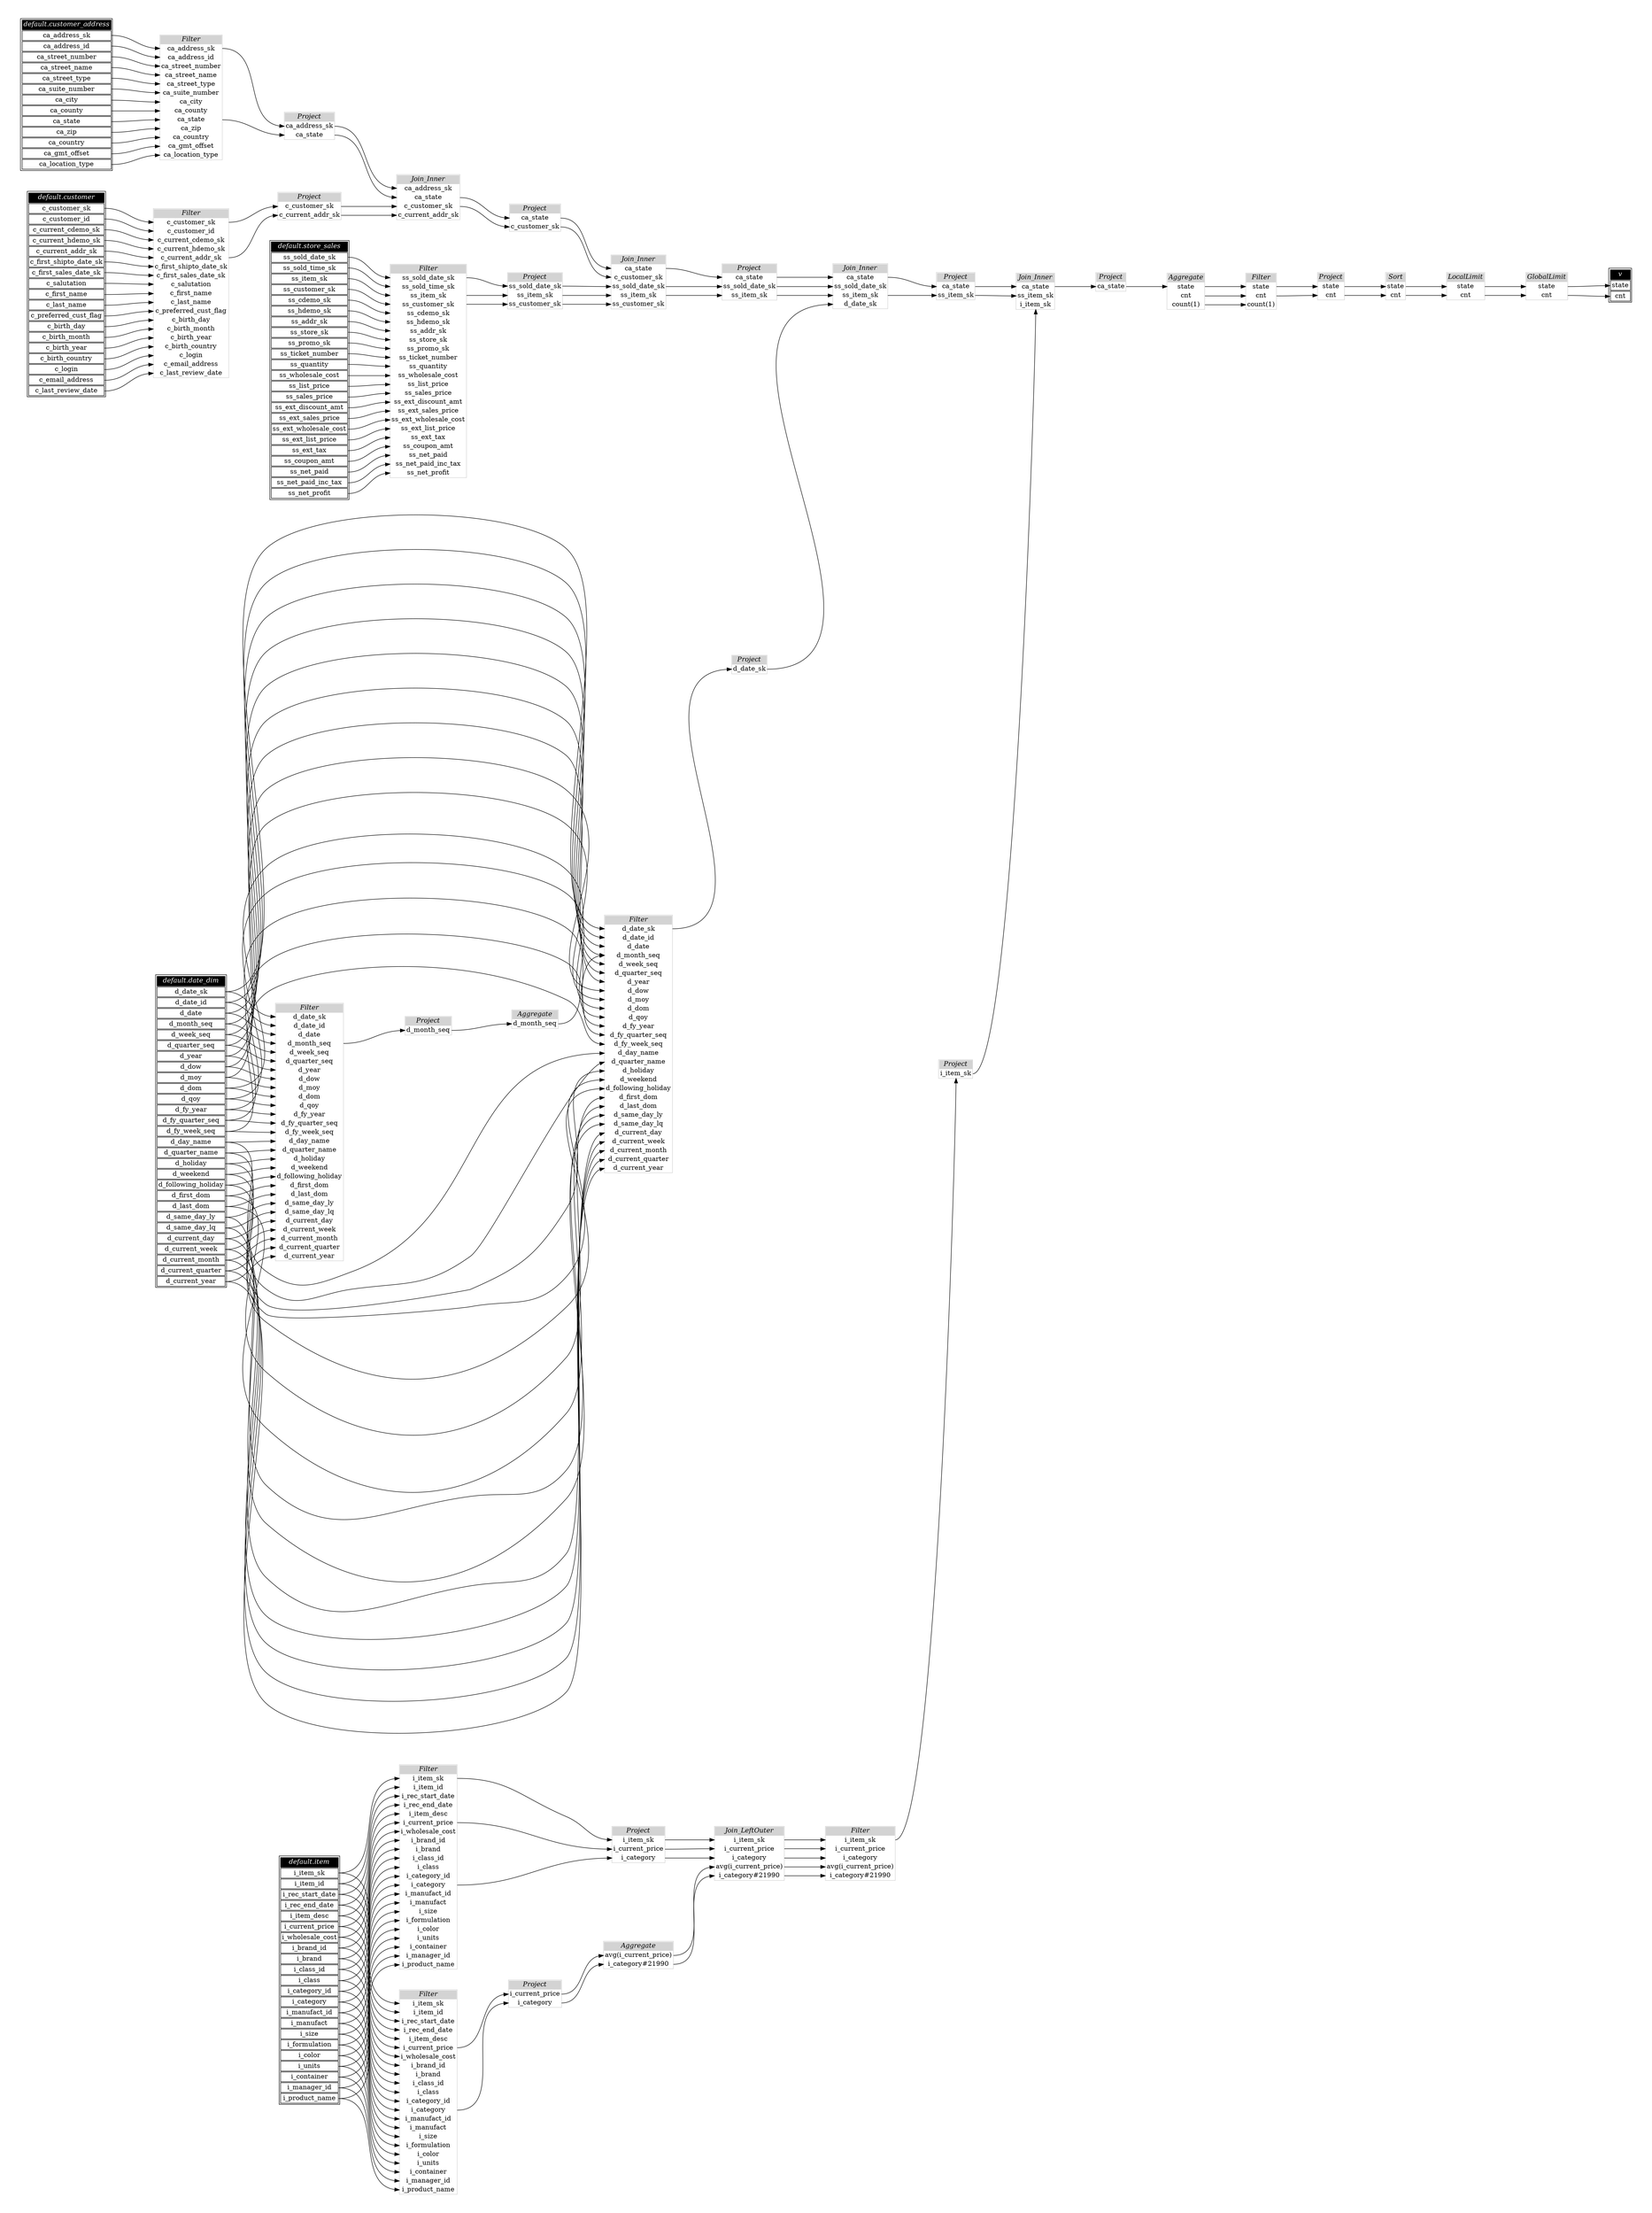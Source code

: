 // Automatically generated by TPCDSFlowTestSuite


digraph {
  graph [pad="0.5" nodesep="0.5" ranksep="1" fontname="Helvetica" rankdir=LR];
  node [shape=plaintext]

  
"Aggregate_310ad6c" [label=<
<table color="lightgray" border="1" cellborder="0" cellspacing="0">
  <tr><td bgcolor="lightgray" port="nodeName"><i>Aggregate</i></td></tr>
  <tr><td port="0">d_month_seq</td></tr>
</table>>];
     

"Aggregate_7702d2d" [label=<
<table color="lightgray" border="1" cellborder="0" cellspacing="0">
  <tr><td bgcolor="lightgray" port="nodeName"><i>Aggregate</i></td></tr>
  <tr><td port="0">state</td></tr>
<tr><td port="1">cnt</td></tr>
<tr><td port="2">count(1)</td></tr>
</table>>];
     

"Aggregate_a4796d6" [label=<
<table color="lightgray" border="1" cellborder="0" cellspacing="0">
  <tr><td bgcolor="lightgray" port="nodeName"><i>Aggregate</i></td></tr>
  <tr><td port="0">avg(i_current_price)</td></tr>
<tr><td port="1">i_category#21990</td></tr>
</table>>];
     

"Filter_04ecc8b" [label=<
<table color="lightgray" border="1" cellborder="0" cellspacing="0">
  <tr><td bgcolor="lightgray" port="nodeName"><i>Filter</i></td></tr>
  <tr><td port="0">i_item_sk</td></tr>
<tr><td port="1">i_item_id</td></tr>
<tr><td port="2">i_rec_start_date</td></tr>
<tr><td port="3">i_rec_end_date</td></tr>
<tr><td port="4">i_item_desc</td></tr>
<tr><td port="5">i_current_price</td></tr>
<tr><td port="6">i_wholesale_cost</td></tr>
<tr><td port="7">i_brand_id</td></tr>
<tr><td port="8">i_brand</td></tr>
<tr><td port="9">i_class_id</td></tr>
<tr><td port="10">i_class</td></tr>
<tr><td port="11">i_category_id</td></tr>
<tr><td port="12">i_category</td></tr>
<tr><td port="13">i_manufact_id</td></tr>
<tr><td port="14">i_manufact</td></tr>
<tr><td port="15">i_size</td></tr>
<tr><td port="16">i_formulation</td></tr>
<tr><td port="17">i_color</td></tr>
<tr><td port="18">i_units</td></tr>
<tr><td port="19">i_container</td></tr>
<tr><td port="20">i_manager_id</td></tr>
<tr><td port="21">i_product_name</td></tr>
</table>>];
     

"Filter_199b077" [label=<
<table color="lightgray" border="1" cellborder="0" cellspacing="0">
  <tr><td bgcolor="lightgray" port="nodeName"><i>Filter</i></td></tr>
  <tr><td port="0">i_item_sk</td></tr>
<tr><td port="1">i_current_price</td></tr>
<tr><td port="2">i_category</td></tr>
<tr><td port="3">avg(i_current_price)</td></tr>
<tr><td port="4">i_category#21990</td></tr>
</table>>];
     

"Filter_22e43f8" [label=<
<table color="lightgray" border="1" cellborder="0" cellspacing="0">
  <tr><td bgcolor="lightgray" port="nodeName"><i>Filter</i></td></tr>
  <tr><td port="0">state</td></tr>
<tr><td port="1">cnt</td></tr>
<tr><td port="2">count(1)</td></tr>
</table>>];
     

"Filter_2ad29f9" [label=<
<table color="lightgray" border="1" cellborder="0" cellspacing="0">
  <tr><td bgcolor="lightgray" port="nodeName"><i>Filter</i></td></tr>
  <tr><td port="0">ss_sold_date_sk</td></tr>
<tr><td port="1">ss_sold_time_sk</td></tr>
<tr><td port="2">ss_item_sk</td></tr>
<tr><td port="3">ss_customer_sk</td></tr>
<tr><td port="4">ss_cdemo_sk</td></tr>
<tr><td port="5">ss_hdemo_sk</td></tr>
<tr><td port="6">ss_addr_sk</td></tr>
<tr><td port="7">ss_store_sk</td></tr>
<tr><td port="8">ss_promo_sk</td></tr>
<tr><td port="9">ss_ticket_number</td></tr>
<tr><td port="10">ss_quantity</td></tr>
<tr><td port="11">ss_wholesale_cost</td></tr>
<tr><td port="12">ss_list_price</td></tr>
<tr><td port="13">ss_sales_price</td></tr>
<tr><td port="14">ss_ext_discount_amt</td></tr>
<tr><td port="15">ss_ext_sales_price</td></tr>
<tr><td port="16">ss_ext_wholesale_cost</td></tr>
<tr><td port="17">ss_ext_list_price</td></tr>
<tr><td port="18">ss_ext_tax</td></tr>
<tr><td port="19">ss_coupon_amt</td></tr>
<tr><td port="20">ss_net_paid</td></tr>
<tr><td port="21">ss_net_paid_inc_tax</td></tr>
<tr><td port="22">ss_net_profit</td></tr>
</table>>];
     

"Filter_3180809" [label=<
<table color="lightgray" border="1" cellborder="0" cellspacing="0">
  <tr><td bgcolor="lightgray" port="nodeName"><i>Filter</i></td></tr>
  <tr><td port="0">d_date_sk</td></tr>
<tr><td port="1">d_date_id</td></tr>
<tr><td port="2">d_date</td></tr>
<tr><td port="3">d_month_seq</td></tr>
<tr><td port="4">d_week_seq</td></tr>
<tr><td port="5">d_quarter_seq</td></tr>
<tr><td port="6">d_year</td></tr>
<tr><td port="7">d_dow</td></tr>
<tr><td port="8">d_moy</td></tr>
<tr><td port="9">d_dom</td></tr>
<tr><td port="10">d_qoy</td></tr>
<tr><td port="11">d_fy_year</td></tr>
<tr><td port="12">d_fy_quarter_seq</td></tr>
<tr><td port="13">d_fy_week_seq</td></tr>
<tr><td port="14">d_day_name</td></tr>
<tr><td port="15">d_quarter_name</td></tr>
<tr><td port="16">d_holiday</td></tr>
<tr><td port="17">d_weekend</td></tr>
<tr><td port="18">d_following_holiday</td></tr>
<tr><td port="19">d_first_dom</td></tr>
<tr><td port="20">d_last_dom</td></tr>
<tr><td port="21">d_same_day_ly</td></tr>
<tr><td port="22">d_same_day_lq</td></tr>
<tr><td port="23">d_current_day</td></tr>
<tr><td port="24">d_current_week</td></tr>
<tr><td port="25">d_current_month</td></tr>
<tr><td port="26">d_current_quarter</td></tr>
<tr><td port="27">d_current_year</td></tr>
</table>>];
     

"Filter_b471c43" [label=<
<table color="lightgray" border="1" cellborder="0" cellspacing="0">
  <tr><td bgcolor="lightgray" port="nodeName"><i>Filter</i></td></tr>
  <tr><td port="0">d_date_sk</td></tr>
<tr><td port="1">d_date_id</td></tr>
<tr><td port="2">d_date</td></tr>
<tr><td port="3">d_month_seq</td></tr>
<tr><td port="4">d_week_seq</td></tr>
<tr><td port="5">d_quarter_seq</td></tr>
<tr><td port="6">d_year</td></tr>
<tr><td port="7">d_dow</td></tr>
<tr><td port="8">d_moy</td></tr>
<tr><td port="9">d_dom</td></tr>
<tr><td port="10">d_qoy</td></tr>
<tr><td port="11">d_fy_year</td></tr>
<tr><td port="12">d_fy_quarter_seq</td></tr>
<tr><td port="13">d_fy_week_seq</td></tr>
<tr><td port="14">d_day_name</td></tr>
<tr><td port="15">d_quarter_name</td></tr>
<tr><td port="16">d_holiday</td></tr>
<tr><td port="17">d_weekend</td></tr>
<tr><td port="18">d_following_holiday</td></tr>
<tr><td port="19">d_first_dom</td></tr>
<tr><td port="20">d_last_dom</td></tr>
<tr><td port="21">d_same_day_ly</td></tr>
<tr><td port="22">d_same_day_lq</td></tr>
<tr><td port="23">d_current_day</td></tr>
<tr><td port="24">d_current_week</td></tr>
<tr><td port="25">d_current_month</td></tr>
<tr><td port="26">d_current_quarter</td></tr>
<tr><td port="27">d_current_year</td></tr>
</table>>];
     

"Filter_b99b721" [label=<
<table color="lightgray" border="1" cellborder="0" cellspacing="0">
  <tr><td bgcolor="lightgray" port="nodeName"><i>Filter</i></td></tr>
  <tr><td port="0">c_customer_sk</td></tr>
<tr><td port="1">c_customer_id</td></tr>
<tr><td port="2">c_current_cdemo_sk</td></tr>
<tr><td port="3">c_current_hdemo_sk</td></tr>
<tr><td port="4">c_current_addr_sk</td></tr>
<tr><td port="5">c_first_shipto_date_sk</td></tr>
<tr><td port="6">c_first_sales_date_sk</td></tr>
<tr><td port="7">c_salutation</td></tr>
<tr><td port="8">c_first_name</td></tr>
<tr><td port="9">c_last_name</td></tr>
<tr><td port="10">c_preferred_cust_flag</td></tr>
<tr><td port="11">c_birth_day</td></tr>
<tr><td port="12">c_birth_month</td></tr>
<tr><td port="13">c_birth_year</td></tr>
<tr><td port="14">c_birth_country</td></tr>
<tr><td port="15">c_login</td></tr>
<tr><td port="16">c_email_address</td></tr>
<tr><td port="17">c_last_review_date</td></tr>
</table>>];
     

"Filter_c4969d6" [label=<
<table color="lightgray" border="1" cellborder="0" cellspacing="0">
  <tr><td bgcolor="lightgray" port="nodeName"><i>Filter</i></td></tr>
  <tr><td port="0">i_item_sk</td></tr>
<tr><td port="1">i_item_id</td></tr>
<tr><td port="2">i_rec_start_date</td></tr>
<tr><td port="3">i_rec_end_date</td></tr>
<tr><td port="4">i_item_desc</td></tr>
<tr><td port="5">i_current_price</td></tr>
<tr><td port="6">i_wholesale_cost</td></tr>
<tr><td port="7">i_brand_id</td></tr>
<tr><td port="8">i_brand</td></tr>
<tr><td port="9">i_class_id</td></tr>
<tr><td port="10">i_class</td></tr>
<tr><td port="11">i_category_id</td></tr>
<tr><td port="12">i_category</td></tr>
<tr><td port="13">i_manufact_id</td></tr>
<tr><td port="14">i_manufact</td></tr>
<tr><td port="15">i_size</td></tr>
<tr><td port="16">i_formulation</td></tr>
<tr><td port="17">i_color</td></tr>
<tr><td port="18">i_units</td></tr>
<tr><td port="19">i_container</td></tr>
<tr><td port="20">i_manager_id</td></tr>
<tr><td port="21">i_product_name</td></tr>
</table>>];
     

"Filter_d9ffd28" [label=<
<table color="lightgray" border="1" cellborder="0" cellspacing="0">
  <tr><td bgcolor="lightgray" port="nodeName"><i>Filter</i></td></tr>
  <tr><td port="0">ca_address_sk</td></tr>
<tr><td port="1">ca_address_id</td></tr>
<tr><td port="2">ca_street_number</td></tr>
<tr><td port="3">ca_street_name</td></tr>
<tr><td port="4">ca_street_type</td></tr>
<tr><td port="5">ca_suite_number</td></tr>
<tr><td port="6">ca_city</td></tr>
<tr><td port="7">ca_county</td></tr>
<tr><td port="8">ca_state</td></tr>
<tr><td port="9">ca_zip</td></tr>
<tr><td port="10">ca_country</td></tr>
<tr><td port="11">ca_gmt_offset</td></tr>
<tr><td port="12">ca_location_type</td></tr>
</table>>];
     

"GlobalLimit_aec4da8" [label=<
<table color="lightgray" border="1" cellborder="0" cellspacing="0">
  <tr><td bgcolor="lightgray" port="nodeName"><i>GlobalLimit</i></td></tr>
  <tr><td port="0">state</td></tr>
<tr><td port="1">cnt</td></tr>
</table>>];
     

"Join_Inner_3ed09a8" [label=<
<table color="lightgray" border="1" cellborder="0" cellspacing="0">
  <tr><td bgcolor="lightgray" port="nodeName"><i>Join_Inner</i></td></tr>
  <tr><td port="0">ca_state</td></tr>
<tr><td port="1">ss_item_sk</td></tr>
<tr><td port="2">i_item_sk</td></tr>
</table>>];
     

"Join_Inner_60d80ca" [label=<
<table color="lightgray" border="1" cellborder="0" cellspacing="0">
  <tr><td bgcolor="lightgray" port="nodeName"><i>Join_Inner</i></td></tr>
  <tr><td port="0">ca_state</td></tr>
<tr><td port="1">c_customer_sk</td></tr>
<tr><td port="2">ss_sold_date_sk</td></tr>
<tr><td port="3">ss_item_sk</td></tr>
<tr><td port="4">ss_customer_sk</td></tr>
</table>>];
     

"Join_Inner_876bfe6" [label=<
<table color="lightgray" border="1" cellborder="0" cellspacing="0">
  <tr><td bgcolor="lightgray" port="nodeName"><i>Join_Inner</i></td></tr>
  <tr><td port="0">ca_address_sk</td></tr>
<tr><td port="1">ca_state</td></tr>
<tr><td port="2">c_customer_sk</td></tr>
<tr><td port="3">c_current_addr_sk</td></tr>
</table>>];
     

"Join_Inner_ae3f5e6" [label=<
<table color="lightgray" border="1" cellborder="0" cellspacing="0">
  <tr><td bgcolor="lightgray" port="nodeName"><i>Join_Inner</i></td></tr>
  <tr><td port="0">ca_state</td></tr>
<tr><td port="1">ss_sold_date_sk</td></tr>
<tr><td port="2">ss_item_sk</td></tr>
<tr><td port="3">d_date_sk</td></tr>
</table>>];
     

"Join_LeftOuter_a94c66c" [label=<
<table color="lightgray" border="1" cellborder="0" cellspacing="0">
  <tr><td bgcolor="lightgray" port="nodeName"><i>Join_LeftOuter</i></td></tr>
  <tr><td port="0">i_item_sk</td></tr>
<tr><td port="1">i_current_price</td></tr>
<tr><td port="2">i_category</td></tr>
<tr><td port="3">avg(i_current_price)</td></tr>
<tr><td port="4">i_category#21990</td></tr>
</table>>];
     

"LocalLimit_23c4527" [label=<
<table color="lightgray" border="1" cellborder="0" cellspacing="0">
  <tr><td bgcolor="lightgray" port="nodeName"><i>LocalLimit</i></td></tr>
  <tr><td port="0">state</td></tr>
<tr><td port="1">cnt</td></tr>
</table>>];
     

"Project_3e089bf" [label=<
<table color="lightgray" border="1" cellborder="0" cellspacing="0">
  <tr><td bgcolor="lightgray" port="nodeName"><i>Project</i></td></tr>
  <tr><td port="0">i_item_sk</td></tr>
<tr><td port="1">i_current_price</td></tr>
<tr><td port="2">i_category</td></tr>
</table>>];
     

"Project_52c853b" [label=<
<table color="lightgray" border="1" cellborder="0" cellspacing="0">
  <tr><td bgcolor="lightgray" port="nodeName"><i>Project</i></td></tr>
  <tr><td port="0">ca_state</td></tr>
</table>>];
     

"Project_54fdec5" [label=<
<table color="lightgray" border="1" cellborder="0" cellspacing="0">
  <tr><td bgcolor="lightgray" port="nodeName"><i>Project</i></td></tr>
  <tr><td port="0">c_customer_sk</td></tr>
<tr><td port="1">c_current_addr_sk</td></tr>
</table>>];
     

"Project_599b9d8" [label=<
<table color="lightgray" border="1" cellborder="0" cellspacing="0">
  <tr><td bgcolor="lightgray" port="nodeName"><i>Project</i></td></tr>
  <tr><td port="0">ss_sold_date_sk</td></tr>
<tr><td port="1">ss_item_sk</td></tr>
<tr><td port="2">ss_customer_sk</td></tr>
</table>>];
     

"Project_6126df5" [label=<
<table color="lightgray" border="1" cellborder="0" cellspacing="0">
  <tr><td bgcolor="lightgray" port="nodeName"><i>Project</i></td></tr>
  <tr><td port="0">ca_state</td></tr>
<tr><td port="1">c_customer_sk</td></tr>
</table>>];
     

"Project_75876e6" [label=<
<table color="lightgray" border="1" cellborder="0" cellspacing="0">
  <tr><td bgcolor="lightgray" port="nodeName"><i>Project</i></td></tr>
  <tr><td port="0">d_month_seq</td></tr>
</table>>];
     

"Project_77b15f8" [label=<
<table color="lightgray" border="1" cellborder="0" cellspacing="0">
  <tr><td bgcolor="lightgray" port="nodeName"><i>Project</i></td></tr>
  <tr><td port="0">i_item_sk</td></tr>
</table>>];
     

"Project_8db9681" [label=<
<table color="lightgray" border="1" cellborder="0" cellspacing="0">
  <tr><td bgcolor="lightgray" port="nodeName"><i>Project</i></td></tr>
  <tr><td port="0">ca_state</td></tr>
<tr><td port="1">ss_item_sk</td></tr>
</table>>];
     

"Project_8f46714" [label=<
<table color="lightgray" border="1" cellborder="0" cellspacing="0">
  <tr><td bgcolor="lightgray" port="nodeName"><i>Project</i></td></tr>
  <tr><td port="0">ca_state</td></tr>
<tr><td port="1">ss_sold_date_sk</td></tr>
<tr><td port="2">ss_item_sk</td></tr>
</table>>];
     

"Project_99a678f" [label=<
<table color="lightgray" border="1" cellborder="0" cellspacing="0">
  <tr><td bgcolor="lightgray" port="nodeName"><i>Project</i></td></tr>
  <tr><td port="0">i_current_price</td></tr>
<tr><td port="1">i_category</td></tr>
</table>>];
     

"Project_a3f4a66" [label=<
<table color="lightgray" border="1" cellborder="0" cellspacing="0">
  <tr><td bgcolor="lightgray" port="nodeName"><i>Project</i></td></tr>
  <tr><td port="0">state</td></tr>
<tr><td port="1">cnt</td></tr>
</table>>];
     

"Project_b961902" [label=<
<table color="lightgray" border="1" cellborder="0" cellspacing="0">
  <tr><td bgcolor="lightgray" port="nodeName"><i>Project</i></td></tr>
  <tr><td port="0">d_date_sk</td></tr>
</table>>];
     

"Project_fbcf30c" [label=<
<table color="lightgray" border="1" cellborder="0" cellspacing="0">
  <tr><td bgcolor="lightgray" port="nodeName"><i>Project</i></td></tr>
  <tr><td port="0">ca_address_sk</td></tr>
<tr><td port="1">ca_state</td></tr>
</table>>];
     

"Sort_dcc502d" [label=<
<table color="lightgray" border="1" cellborder="0" cellspacing="0">
  <tr><td bgcolor="lightgray" port="nodeName"><i>Sort</i></td></tr>
  <tr><td port="0">state</td></tr>
<tr><td port="1">cnt</td></tr>
</table>>];
     

"default.customer" [color="black" label=<
<table>
  <tr><td bgcolor="black" port="nodeName"><i><font color="white">default.customer</font></i></td></tr>
  <tr><td port="0">c_customer_sk</td></tr>
<tr><td port="1">c_customer_id</td></tr>
<tr><td port="2">c_current_cdemo_sk</td></tr>
<tr><td port="3">c_current_hdemo_sk</td></tr>
<tr><td port="4">c_current_addr_sk</td></tr>
<tr><td port="5">c_first_shipto_date_sk</td></tr>
<tr><td port="6">c_first_sales_date_sk</td></tr>
<tr><td port="7">c_salutation</td></tr>
<tr><td port="8">c_first_name</td></tr>
<tr><td port="9">c_last_name</td></tr>
<tr><td port="10">c_preferred_cust_flag</td></tr>
<tr><td port="11">c_birth_day</td></tr>
<tr><td port="12">c_birth_month</td></tr>
<tr><td port="13">c_birth_year</td></tr>
<tr><td port="14">c_birth_country</td></tr>
<tr><td port="15">c_login</td></tr>
<tr><td port="16">c_email_address</td></tr>
<tr><td port="17">c_last_review_date</td></tr>
</table>>];
     

"default.customer_address" [color="black" label=<
<table>
  <tr><td bgcolor="black" port="nodeName"><i><font color="white">default.customer_address</font></i></td></tr>
  <tr><td port="0">ca_address_sk</td></tr>
<tr><td port="1">ca_address_id</td></tr>
<tr><td port="2">ca_street_number</td></tr>
<tr><td port="3">ca_street_name</td></tr>
<tr><td port="4">ca_street_type</td></tr>
<tr><td port="5">ca_suite_number</td></tr>
<tr><td port="6">ca_city</td></tr>
<tr><td port="7">ca_county</td></tr>
<tr><td port="8">ca_state</td></tr>
<tr><td port="9">ca_zip</td></tr>
<tr><td port="10">ca_country</td></tr>
<tr><td port="11">ca_gmt_offset</td></tr>
<tr><td port="12">ca_location_type</td></tr>
</table>>];
     

"default.date_dim" [color="black" label=<
<table>
  <tr><td bgcolor="black" port="nodeName"><i><font color="white">default.date_dim</font></i></td></tr>
  <tr><td port="0">d_date_sk</td></tr>
<tr><td port="1">d_date_id</td></tr>
<tr><td port="2">d_date</td></tr>
<tr><td port="3">d_month_seq</td></tr>
<tr><td port="4">d_week_seq</td></tr>
<tr><td port="5">d_quarter_seq</td></tr>
<tr><td port="6">d_year</td></tr>
<tr><td port="7">d_dow</td></tr>
<tr><td port="8">d_moy</td></tr>
<tr><td port="9">d_dom</td></tr>
<tr><td port="10">d_qoy</td></tr>
<tr><td port="11">d_fy_year</td></tr>
<tr><td port="12">d_fy_quarter_seq</td></tr>
<tr><td port="13">d_fy_week_seq</td></tr>
<tr><td port="14">d_day_name</td></tr>
<tr><td port="15">d_quarter_name</td></tr>
<tr><td port="16">d_holiday</td></tr>
<tr><td port="17">d_weekend</td></tr>
<tr><td port="18">d_following_holiday</td></tr>
<tr><td port="19">d_first_dom</td></tr>
<tr><td port="20">d_last_dom</td></tr>
<tr><td port="21">d_same_day_ly</td></tr>
<tr><td port="22">d_same_day_lq</td></tr>
<tr><td port="23">d_current_day</td></tr>
<tr><td port="24">d_current_week</td></tr>
<tr><td port="25">d_current_month</td></tr>
<tr><td port="26">d_current_quarter</td></tr>
<tr><td port="27">d_current_year</td></tr>
</table>>];
     

"default.item" [color="black" label=<
<table>
  <tr><td bgcolor="black" port="nodeName"><i><font color="white">default.item</font></i></td></tr>
  <tr><td port="0">i_item_sk</td></tr>
<tr><td port="1">i_item_id</td></tr>
<tr><td port="2">i_rec_start_date</td></tr>
<tr><td port="3">i_rec_end_date</td></tr>
<tr><td port="4">i_item_desc</td></tr>
<tr><td port="5">i_current_price</td></tr>
<tr><td port="6">i_wholesale_cost</td></tr>
<tr><td port="7">i_brand_id</td></tr>
<tr><td port="8">i_brand</td></tr>
<tr><td port="9">i_class_id</td></tr>
<tr><td port="10">i_class</td></tr>
<tr><td port="11">i_category_id</td></tr>
<tr><td port="12">i_category</td></tr>
<tr><td port="13">i_manufact_id</td></tr>
<tr><td port="14">i_manufact</td></tr>
<tr><td port="15">i_size</td></tr>
<tr><td port="16">i_formulation</td></tr>
<tr><td port="17">i_color</td></tr>
<tr><td port="18">i_units</td></tr>
<tr><td port="19">i_container</td></tr>
<tr><td port="20">i_manager_id</td></tr>
<tr><td port="21">i_product_name</td></tr>
</table>>];
     

"default.store_sales" [color="black" label=<
<table>
  <tr><td bgcolor="black" port="nodeName"><i><font color="white">default.store_sales</font></i></td></tr>
  <tr><td port="0">ss_sold_date_sk</td></tr>
<tr><td port="1">ss_sold_time_sk</td></tr>
<tr><td port="2">ss_item_sk</td></tr>
<tr><td port="3">ss_customer_sk</td></tr>
<tr><td port="4">ss_cdemo_sk</td></tr>
<tr><td port="5">ss_hdemo_sk</td></tr>
<tr><td port="6">ss_addr_sk</td></tr>
<tr><td port="7">ss_store_sk</td></tr>
<tr><td port="8">ss_promo_sk</td></tr>
<tr><td port="9">ss_ticket_number</td></tr>
<tr><td port="10">ss_quantity</td></tr>
<tr><td port="11">ss_wholesale_cost</td></tr>
<tr><td port="12">ss_list_price</td></tr>
<tr><td port="13">ss_sales_price</td></tr>
<tr><td port="14">ss_ext_discount_amt</td></tr>
<tr><td port="15">ss_ext_sales_price</td></tr>
<tr><td port="16">ss_ext_wholesale_cost</td></tr>
<tr><td port="17">ss_ext_list_price</td></tr>
<tr><td port="18">ss_ext_tax</td></tr>
<tr><td port="19">ss_coupon_amt</td></tr>
<tr><td port="20">ss_net_paid</td></tr>
<tr><td port="21">ss_net_paid_inc_tax</td></tr>
<tr><td port="22">ss_net_profit</td></tr>
</table>>];
     

"v" [color="black" label=<
<table>
  <tr><td bgcolor="black" port="nodeName"><i><font color="white">v</font></i></td></tr>
  <tr><td port="0">state</td></tr>
<tr><td port="1">cnt</td></tr>
</table>>];
     
  "Aggregate_310ad6c":0 -> "Filter_3180809":3;
"Aggregate_7702d2d":0 -> "Filter_22e43f8":0;
"Aggregate_7702d2d":1 -> "Filter_22e43f8":1;
"Aggregate_7702d2d":2 -> "Filter_22e43f8":2;
"Aggregate_a4796d6":0 -> "Join_LeftOuter_a94c66c":3;
"Aggregate_a4796d6":1 -> "Join_LeftOuter_a94c66c":4;
"Filter_04ecc8b":12 -> "Project_99a678f":1;
"Filter_04ecc8b":5 -> "Project_99a678f":0;
"Filter_199b077":0 -> "Project_77b15f8":0;
"Filter_22e43f8":0 -> "Project_a3f4a66":0;
"Filter_22e43f8":1 -> "Project_a3f4a66":1;
"Filter_2ad29f9":0 -> "Project_599b9d8":0;
"Filter_2ad29f9":2 -> "Project_599b9d8":1;
"Filter_2ad29f9":3 -> "Project_599b9d8":2;
"Filter_3180809":0 -> "Project_b961902":0;
"Filter_b471c43":3 -> "Project_75876e6":0;
"Filter_b99b721":0 -> "Project_54fdec5":0;
"Filter_b99b721":4 -> "Project_54fdec5":1;
"Filter_c4969d6":0 -> "Project_3e089bf":0;
"Filter_c4969d6":12 -> "Project_3e089bf":2;
"Filter_c4969d6":5 -> "Project_3e089bf":1;
"Filter_d9ffd28":0 -> "Project_fbcf30c":0;
"Filter_d9ffd28":8 -> "Project_fbcf30c":1;
"GlobalLimit_aec4da8":0 -> "v":0;
"GlobalLimit_aec4da8":1 -> "v":1;
"Join_Inner_3ed09a8":0 -> "Project_52c853b":0;
"Join_Inner_60d80ca":0 -> "Project_8f46714":0;
"Join_Inner_60d80ca":2 -> "Project_8f46714":1;
"Join_Inner_60d80ca":3 -> "Project_8f46714":2;
"Join_Inner_876bfe6":1 -> "Project_6126df5":0;
"Join_Inner_876bfe6":2 -> "Project_6126df5":1;
"Join_Inner_ae3f5e6":0 -> "Project_8db9681":0;
"Join_Inner_ae3f5e6":2 -> "Project_8db9681":1;
"Join_LeftOuter_a94c66c":0 -> "Filter_199b077":0;
"Join_LeftOuter_a94c66c":1 -> "Filter_199b077":1;
"Join_LeftOuter_a94c66c":2 -> "Filter_199b077":2;
"Join_LeftOuter_a94c66c":3 -> "Filter_199b077":3;
"Join_LeftOuter_a94c66c":4 -> "Filter_199b077":4;
"LocalLimit_23c4527":0 -> "GlobalLimit_aec4da8":0;
"LocalLimit_23c4527":1 -> "GlobalLimit_aec4da8":1;
"Project_3e089bf":0 -> "Join_LeftOuter_a94c66c":0;
"Project_3e089bf":1 -> "Join_LeftOuter_a94c66c":1;
"Project_3e089bf":2 -> "Join_LeftOuter_a94c66c":2;
"Project_52c853b":0 -> "Aggregate_7702d2d":0;
"Project_54fdec5":0 -> "Join_Inner_876bfe6":2;
"Project_54fdec5":1 -> "Join_Inner_876bfe6":3;
"Project_599b9d8":0 -> "Join_Inner_60d80ca":2;
"Project_599b9d8":1 -> "Join_Inner_60d80ca":3;
"Project_599b9d8":2 -> "Join_Inner_60d80ca":4;
"Project_6126df5":0 -> "Join_Inner_60d80ca":0;
"Project_6126df5":1 -> "Join_Inner_60d80ca":1;
"Project_75876e6":0 -> "Aggregate_310ad6c":0;
"Project_77b15f8":0 -> "Join_Inner_3ed09a8":2;
"Project_8db9681":0 -> "Join_Inner_3ed09a8":0;
"Project_8db9681":1 -> "Join_Inner_3ed09a8":1;
"Project_8f46714":0 -> "Join_Inner_ae3f5e6":0;
"Project_8f46714":1 -> "Join_Inner_ae3f5e6":1;
"Project_8f46714":2 -> "Join_Inner_ae3f5e6":2;
"Project_99a678f":0 -> "Aggregate_a4796d6":0;
"Project_99a678f":1 -> "Aggregate_a4796d6":1;
"Project_a3f4a66":0 -> "Sort_dcc502d":0;
"Project_a3f4a66":1 -> "Sort_dcc502d":1;
"Project_b961902":0 -> "Join_Inner_ae3f5e6":3;
"Project_fbcf30c":0 -> "Join_Inner_876bfe6":0;
"Project_fbcf30c":1 -> "Join_Inner_876bfe6":1;
"Sort_dcc502d":0 -> "LocalLimit_23c4527":0;
"Sort_dcc502d":1 -> "LocalLimit_23c4527":1;
"default.customer":0 -> "Filter_b99b721":0;
"default.customer":1 -> "Filter_b99b721":1;
"default.customer":10 -> "Filter_b99b721":10;
"default.customer":11 -> "Filter_b99b721":11;
"default.customer":12 -> "Filter_b99b721":12;
"default.customer":13 -> "Filter_b99b721":13;
"default.customer":14 -> "Filter_b99b721":14;
"default.customer":15 -> "Filter_b99b721":15;
"default.customer":16 -> "Filter_b99b721":16;
"default.customer":17 -> "Filter_b99b721":17;
"default.customer":2 -> "Filter_b99b721":2;
"default.customer":3 -> "Filter_b99b721":3;
"default.customer":4 -> "Filter_b99b721":4;
"default.customer":5 -> "Filter_b99b721":5;
"default.customer":6 -> "Filter_b99b721":6;
"default.customer":7 -> "Filter_b99b721":7;
"default.customer":8 -> "Filter_b99b721":8;
"default.customer":9 -> "Filter_b99b721":9;
"default.customer_address":0 -> "Filter_d9ffd28":0;
"default.customer_address":1 -> "Filter_d9ffd28":1;
"default.customer_address":10 -> "Filter_d9ffd28":10;
"default.customer_address":11 -> "Filter_d9ffd28":11;
"default.customer_address":12 -> "Filter_d9ffd28":12;
"default.customer_address":2 -> "Filter_d9ffd28":2;
"default.customer_address":3 -> "Filter_d9ffd28":3;
"default.customer_address":4 -> "Filter_d9ffd28":4;
"default.customer_address":5 -> "Filter_d9ffd28":5;
"default.customer_address":6 -> "Filter_d9ffd28":6;
"default.customer_address":7 -> "Filter_d9ffd28":7;
"default.customer_address":8 -> "Filter_d9ffd28":8;
"default.customer_address":9 -> "Filter_d9ffd28":9;
"default.date_dim":0 -> "Filter_3180809":0;
"default.date_dim":0 -> "Filter_b471c43":0;
"default.date_dim":1 -> "Filter_3180809":1;
"default.date_dim":1 -> "Filter_b471c43":1;
"default.date_dim":10 -> "Filter_3180809":10;
"default.date_dim":10 -> "Filter_b471c43":10;
"default.date_dim":11 -> "Filter_3180809":11;
"default.date_dim":11 -> "Filter_b471c43":11;
"default.date_dim":12 -> "Filter_3180809":12;
"default.date_dim":12 -> "Filter_b471c43":12;
"default.date_dim":13 -> "Filter_3180809":13;
"default.date_dim":13 -> "Filter_b471c43":13;
"default.date_dim":14 -> "Filter_3180809":14;
"default.date_dim":14 -> "Filter_b471c43":14;
"default.date_dim":15 -> "Filter_3180809":15;
"default.date_dim":15 -> "Filter_b471c43":15;
"default.date_dim":16 -> "Filter_3180809":16;
"default.date_dim":16 -> "Filter_b471c43":16;
"default.date_dim":17 -> "Filter_3180809":17;
"default.date_dim":17 -> "Filter_b471c43":17;
"default.date_dim":18 -> "Filter_3180809":18;
"default.date_dim":18 -> "Filter_b471c43":18;
"default.date_dim":19 -> "Filter_3180809":19;
"default.date_dim":19 -> "Filter_b471c43":19;
"default.date_dim":2 -> "Filter_3180809":2;
"default.date_dim":2 -> "Filter_b471c43":2;
"default.date_dim":20 -> "Filter_3180809":20;
"default.date_dim":20 -> "Filter_b471c43":20;
"default.date_dim":21 -> "Filter_3180809":21;
"default.date_dim":21 -> "Filter_b471c43":21;
"default.date_dim":22 -> "Filter_3180809":22;
"default.date_dim":22 -> "Filter_b471c43":22;
"default.date_dim":23 -> "Filter_3180809":23;
"default.date_dim":23 -> "Filter_b471c43":23;
"default.date_dim":24 -> "Filter_3180809":24;
"default.date_dim":24 -> "Filter_b471c43":24;
"default.date_dim":25 -> "Filter_3180809":25;
"default.date_dim":25 -> "Filter_b471c43":25;
"default.date_dim":26 -> "Filter_3180809":26;
"default.date_dim":26 -> "Filter_b471c43":26;
"default.date_dim":27 -> "Filter_3180809":27;
"default.date_dim":27 -> "Filter_b471c43":27;
"default.date_dim":3 -> "Filter_3180809":3;
"default.date_dim":3 -> "Filter_b471c43":3;
"default.date_dim":4 -> "Filter_3180809":4;
"default.date_dim":4 -> "Filter_b471c43":4;
"default.date_dim":5 -> "Filter_3180809":5;
"default.date_dim":5 -> "Filter_b471c43":5;
"default.date_dim":6 -> "Filter_3180809":6;
"default.date_dim":6 -> "Filter_b471c43":6;
"default.date_dim":7 -> "Filter_3180809":7;
"default.date_dim":7 -> "Filter_b471c43":7;
"default.date_dim":8 -> "Filter_3180809":8;
"default.date_dim":8 -> "Filter_b471c43":8;
"default.date_dim":9 -> "Filter_3180809":9;
"default.date_dim":9 -> "Filter_b471c43":9;
"default.item":0 -> "Filter_04ecc8b":0;
"default.item":0 -> "Filter_c4969d6":0;
"default.item":1 -> "Filter_04ecc8b":1;
"default.item":1 -> "Filter_c4969d6":1;
"default.item":10 -> "Filter_04ecc8b":10;
"default.item":10 -> "Filter_c4969d6":10;
"default.item":11 -> "Filter_04ecc8b":11;
"default.item":11 -> "Filter_c4969d6":11;
"default.item":12 -> "Filter_04ecc8b":12;
"default.item":12 -> "Filter_c4969d6":12;
"default.item":13 -> "Filter_04ecc8b":13;
"default.item":13 -> "Filter_c4969d6":13;
"default.item":14 -> "Filter_04ecc8b":14;
"default.item":14 -> "Filter_c4969d6":14;
"default.item":15 -> "Filter_04ecc8b":15;
"default.item":15 -> "Filter_c4969d6":15;
"default.item":16 -> "Filter_04ecc8b":16;
"default.item":16 -> "Filter_c4969d6":16;
"default.item":17 -> "Filter_04ecc8b":17;
"default.item":17 -> "Filter_c4969d6":17;
"default.item":18 -> "Filter_04ecc8b":18;
"default.item":18 -> "Filter_c4969d6":18;
"default.item":19 -> "Filter_04ecc8b":19;
"default.item":19 -> "Filter_c4969d6":19;
"default.item":2 -> "Filter_04ecc8b":2;
"default.item":2 -> "Filter_c4969d6":2;
"default.item":20 -> "Filter_04ecc8b":20;
"default.item":20 -> "Filter_c4969d6":20;
"default.item":21 -> "Filter_04ecc8b":21;
"default.item":21 -> "Filter_c4969d6":21;
"default.item":3 -> "Filter_04ecc8b":3;
"default.item":3 -> "Filter_c4969d6":3;
"default.item":4 -> "Filter_04ecc8b":4;
"default.item":4 -> "Filter_c4969d6":4;
"default.item":5 -> "Filter_04ecc8b":5;
"default.item":5 -> "Filter_c4969d6":5;
"default.item":6 -> "Filter_04ecc8b":6;
"default.item":6 -> "Filter_c4969d6":6;
"default.item":7 -> "Filter_04ecc8b":7;
"default.item":7 -> "Filter_c4969d6":7;
"default.item":8 -> "Filter_04ecc8b":8;
"default.item":8 -> "Filter_c4969d6":8;
"default.item":9 -> "Filter_04ecc8b":9;
"default.item":9 -> "Filter_c4969d6":9;
"default.store_sales":0 -> "Filter_2ad29f9":0;
"default.store_sales":1 -> "Filter_2ad29f9":1;
"default.store_sales":10 -> "Filter_2ad29f9":10;
"default.store_sales":11 -> "Filter_2ad29f9":11;
"default.store_sales":12 -> "Filter_2ad29f9":12;
"default.store_sales":13 -> "Filter_2ad29f9":13;
"default.store_sales":14 -> "Filter_2ad29f9":14;
"default.store_sales":15 -> "Filter_2ad29f9":15;
"default.store_sales":16 -> "Filter_2ad29f9":16;
"default.store_sales":17 -> "Filter_2ad29f9":17;
"default.store_sales":18 -> "Filter_2ad29f9":18;
"default.store_sales":19 -> "Filter_2ad29f9":19;
"default.store_sales":2 -> "Filter_2ad29f9":2;
"default.store_sales":20 -> "Filter_2ad29f9":20;
"default.store_sales":21 -> "Filter_2ad29f9":21;
"default.store_sales":22 -> "Filter_2ad29f9":22;
"default.store_sales":3 -> "Filter_2ad29f9":3;
"default.store_sales":4 -> "Filter_2ad29f9":4;
"default.store_sales":5 -> "Filter_2ad29f9":5;
"default.store_sales":6 -> "Filter_2ad29f9":6;
"default.store_sales":7 -> "Filter_2ad29f9":7;
"default.store_sales":8 -> "Filter_2ad29f9":8;
"default.store_sales":9 -> "Filter_2ad29f9":9;
}
       